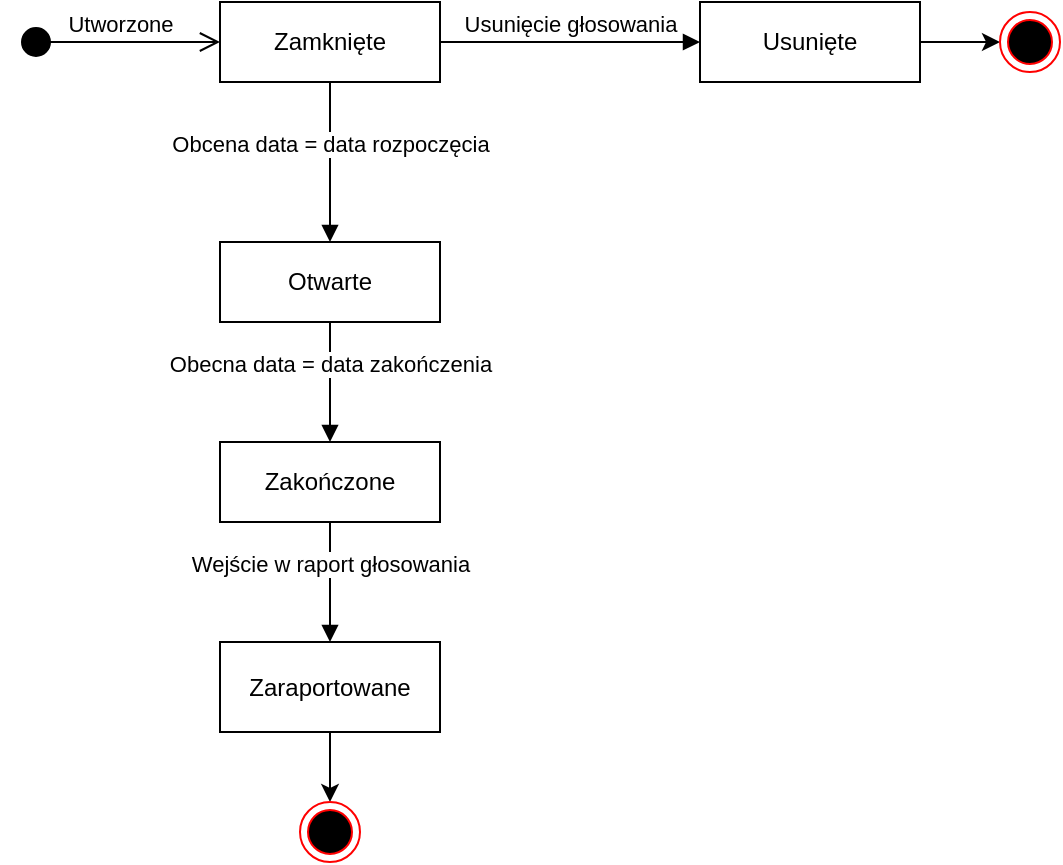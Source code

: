 <mxfile version="22.1.21" type="device">
  <diagram name="Strona-1" id="HcA03twAWQQR_1r8djgq">
    <mxGraphModel dx="1073" dy="608" grid="1" gridSize="10" guides="1" tooltips="1" connect="1" arrows="1" fold="1" page="1" pageScale="1" pageWidth="827" pageHeight="1169" math="0" shadow="0">
      <root>
        <mxCell id="0" />
        <mxCell id="1" parent="0" />
        <mxCell id="YaIeWCz2grbQUSvChIVx-1" value="Utworzone" style="html=1;verticalAlign=bottom;startArrow=circle;startFill=1;endArrow=open;startSize=6;endSize=8;curved=0;rounded=0;entryX=0;entryY=0.5;entryDx=0;entryDy=0;" edge="1" parent="1" target="YaIeWCz2grbQUSvChIVx-3">
          <mxGeometry width="80" relative="1" as="geometry">
            <mxPoint x="50" y="230" as="sourcePoint" />
            <mxPoint x="140" y="230" as="targetPoint" />
          </mxGeometry>
        </mxCell>
        <mxCell id="YaIeWCz2grbQUSvChIVx-3" value="Zamknięte" style="html=1;whiteSpace=wrap;" vertex="1" parent="1">
          <mxGeometry x="150" y="210" width="110" height="40" as="geometry" />
        </mxCell>
        <mxCell id="YaIeWCz2grbQUSvChIVx-4" value="Otwarte" style="html=1;whiteSpace=wrap;" vertex="1" parent="1">
          <mxGeometry x="150" y="330" width="110" height="40" as="geometry" />
        </mxCell>
        <mxCell id="YaIeWCz2grbQUSvChIVx-5" value="Zakończone" style="html=1;whiteSpace=wrap;" vertex="1" parent="1">
          <mxGeometry x="150" y="430" width="110" height="40" as="geometry" />
        </mxCell>
        <mxCell id="YaIeWCz2grbQUSvChIVx-15" style="edgeStyle=orthogonalEdgeStyle;rounded=0;orthogonalLoop=1;jettySize=auto;html=1;entryX=0;entryY=0.5;entryDx=0;entryDy=0;" edge="1" parent="1" source="YaIeWCz2grbQUSvChIVx-6" target="YaIeWCz2grbQUSvChIVx-13">
          <mxGeometry relative="1" as="geometry" />
        </mxCell>
        <mxCell id="YaIeWCz2grbQUSvChIVx-6" value="Usunięte" style="html=1;whiteSpace=wrap;" vertex="1" parent="1">
          <mxGeometry x="390" y="210" width="110" height="40" as="geometry" />
        </mxCell>
        <mxCell id="YaIeWCz2grbQUSvChIVx-16" style="edgeStyle=orthogonalEdgeStyle;rounded=0;orthogonalLoop=1;jettySize=auto;html=1;entryX=0.5;entryY=0;entryDx=0;entryDy=0;" edge="1" parent="1" source="YaIeWCz2grbQUSvChIVx-7" target="YaIeWCz2grbQUSvChIVx-12">
          <mxGeometry relative="1" as="geometry" />
        </mxCell>
        <mxCell id="YaIeWCz2grbQUSvChIVx-7" value="Zaraportowane" style="html=1;whiteSpace=wrap;" vertex="1" parent="1">
          <mxGeometry x="150" y="530" width="110" height="45" as="geometry" />
        </mxCell>
        <mxCell id="YaIeWCz2grbQUSvChIVx-8" value="Obcena data = data rozpoczęcia" style="html=1;verticalAlign=bottom;endArrow=block;curved=0;rounded=0;exitX=0.5;exitY=1;exitDx=0;exitDy=0;entryX=0.5;entryY=0;entryDx=0;entryDy=0;" edge="1" parent="1" source="YaIeWCz2grbQUSvChIVx-3" target="YaIeWCz2grbQUSvChIVx-4">
          <mxGeometry width="80" relative="1" as="geometry">
            <mxPoint x="290" y="290" as="sourcePoint" />
            <mxPoint x="370" y="290" as="targetPoint" />
          </mxGeometry>
        </mxCell>
        <mxCell id="YaIeWCz2grbQUSvChIVx-9" value="Obecna data = data zakończenia" style="html=1;verticalAlign=bottom;endArrow=block;curved=0;rounded=0;exitX=0.5;exitY=1;exitDx=0;exitDy=0;entryX=0.5;entryY=0;entryDx=0;entryDy=0;" edge="1" parent="1" source="YaIeWCz2grbQUSvChIVx-4" target="YaIeWCz2grbQUSvChIVx-5">
          <mxGeometry width="80" relative="1" as="geometry">
            <mxPoint x="50" y="420" as="sourcePoint" />
            <mxPoint x="130" y="420" as="targetPoint" />
          </mxGeometry>
        </mxCell>
        <mxCell id="YaIeWCz2grbQUSvChIVx-10" value="Wejście w raport głosowania" style="html=1;verticalAlign=bottom;endArrow=block;curved=0;rounded=0;exitX=0.5;exitY=1;exitDx=0;exitDy=0;entryX=0.5;entryY=0;entryDx=0;entryDy=0;" edge="1" parent="1" source="YaIeWCz2grbQUSvChIVx-5" target="YaIeWCz2grbQUSvChIVx-7">
          <mxGeometry width="80" relative="1" as="geometry">
            <mxPoint x="200" y="490" as="sourcePoint" />
            <mxPoint x="280" y="490" as="targetPoint" />
          </mxGeometry>
        </mxCell>
        <mxCell id="YaIeWCz2grbQUSvChIVx-11" value="Usunięcie głosowania" style="html=1;verticalAlign=bottom;endArrow=block;curved=0;rounded=0;exitX=1;exitY=0.5;exitDx=0;exitDy=0;entryX=0;entryY=0.5;entryDx=0;entryDy=0;" edge="1" parent="1" source="YaIeWCz2grbQUSvChIVx-3" target="YaIeWCz2grbQUSvChIVx-6">
          <mxGeometry width="80" relative="1" as="geometry">
            <mxPoint x="280" y="240" as="sourcePoint" />
            <mxPoint x="360" y="240" as="targetPoint" />
          </mxGeometry>
        </mxCell>
        <mxCell id="YaIeWCz2grbQUSvChIVx-12" value="" style="ellipse;html=1;shape=endState;fillColor=#000000;strokeColor=#ff0000;" vertex="1" parent="1">
          <mxGeometry x="190" y="610" width="30" height="30" as="geometry" />
        </mxCell>
        <mxCell id="YaIeWCz2grbQUSvChIVx-13" value="" style="ellipse;html=1;shape=endState;fillColor=#000000;strokeColor=#ff0000;" vertex="1" parent="1">
          <mxGeometry x="540" y="215" width="30" height="30" as="geometry" />
        </mxCell>
      </root>
    </mxGraphModel>
  </diagram>
</mxfile>
